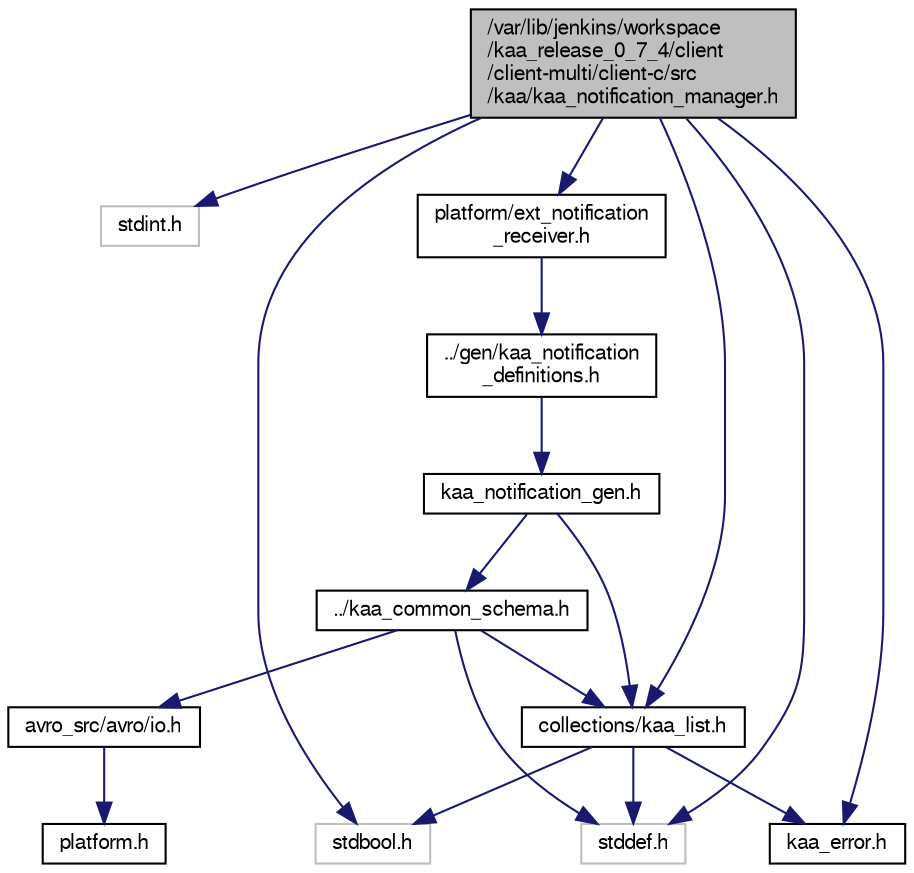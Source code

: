 digraph "/var/lib/jenkins/workspace/kaa_release_0_7_4/client/client-multi/client-c/src/kaa/kaa_notification_manager.h"
{
  bgcolor="transparent";
  edge [fontname="FreeSans",fontsize="10",labelfontname="FreeSans",labelfontsize="10"];
  node [fontname="FreeSans",fontsize="10",shape=record];
  Node1 [label="/var/lib/jenkins/workspace\l/kaa_release_0_7_4/client\l/client-multi/client-c/src\l/kaa/kaa_notification_manager.h",height=0.2,width=0.4,color="black", fillcolor="grey75", style="filled" fontcolor="black"];
  Node1 -> Node2 [color="midnightblue",fontsize="10",style="solid",fontname="FreeSans"];
  Node2 [label="stdint.h",height=0.2,width=0.4,color="grey75"];
  Node1 -> Node3 [color="midnightblue",fontsize="10",style="solid",fontname="FreeSans"];
  Node3 [label="stdbool.h",height=0.2,width=0.4,color="grey75"];
  Node1 -> Node4 [color="midnightblue",fontsize="10",style="solid",fontname="FreeSans"];
  Node4 [label="stddef.h",height=0.2,width=0.4,color="grey75"];
  Node1 -> Node5 [color="midnightblue",fontsize="10",style="solid",fontname="FreeSans"];
  Node5 [label="kaa_error.h",height=0.2,width=0.4,color="black",URL="$kaa__error_8h.html",tooltip="Kaa error codes. "];
  Node1 -> Node6 [color="midnightblue",fontsize="10",style="solid",fontname="FreeSans"];
  Node6 [label="platform/ext_notification\l_receiver.h",height=0.2,width=0.4,color="black",URL="$ext__notification__receiver_8h.html"];
  Node6 -> Node7 [color="midnightblue",fontsize="10",style="solid",fontname="FreeSans"];
  Node7 [label="../gen/kaa_notification\l_definitions.h",height=0.2,width=0.4,color="black",URL="$kaa__notification__definitions_8h.html"];
  Node7 -> Node8 [color="midnightblue",fontsize="10",style="solid",fontname="FreeSans"];
  Node8 [label="kaa_notification_gen.h",height=0.2,width=0.4,color="black",URL="$kaa__notification__gen_8h.html"];
  Node8 -> Node9 [color="midnightblue",fontsize="10",style="solid",fontname="FreeSans"];
  Node9 [label="../kaa_common_schema.h",height=0.2,width=0.4,color="black",URL="$kaa__common__schema_8h.html"];
  Node9 -> Node4 [color="midnightblue",fontsize="10",style="solid",fontname="FreeSans"];
  Node9 -> Node10 [color="midnightblue",fontsize="10",style="solid",fontname="FreeSans"];
  Node10 [label="avro_src/avro/io.h",height=0.2,width=0.4,color="black",URL="$io_8h.html"];
  Node10 -> Node11 [color="midnightblue",fontsize="10",style="solid",fontname="FreeSans"];
  Node11 [label="platform.h",height=0.2,width=0.4,color="black",URL="$avro__src_2avro_2platform_8h.html"];
  Node9 -> Node12 [color="midnightblue",fontsize="10",style="solid",fontname="FreeSans"];
  Node12 [label="collections/kaa_list.h",height=0.2,width=0.4,color="black",URL="$kaa__list_8h.html"];
  Node12 -> Node3 [color="midnightblue",fontsize="10",style="solid",fontname="FreeSans"];
  Node12 -> Node4 [color="midnightblue",fontsize="10",style="solid",fontname="FreeSans"];
  Node12 -> Node5 [color="midnightblue",fontsize="10",style="solid",fontname="FreeSans"];
  Node8 -> Node12 [color="midnightblue",fontsize="10",style="solid",fontname="FreeSans"];
  Node1 -> Node12 [color="midnightblue",fontsize="10",style="solid",fontname="FreeSans"];
}
